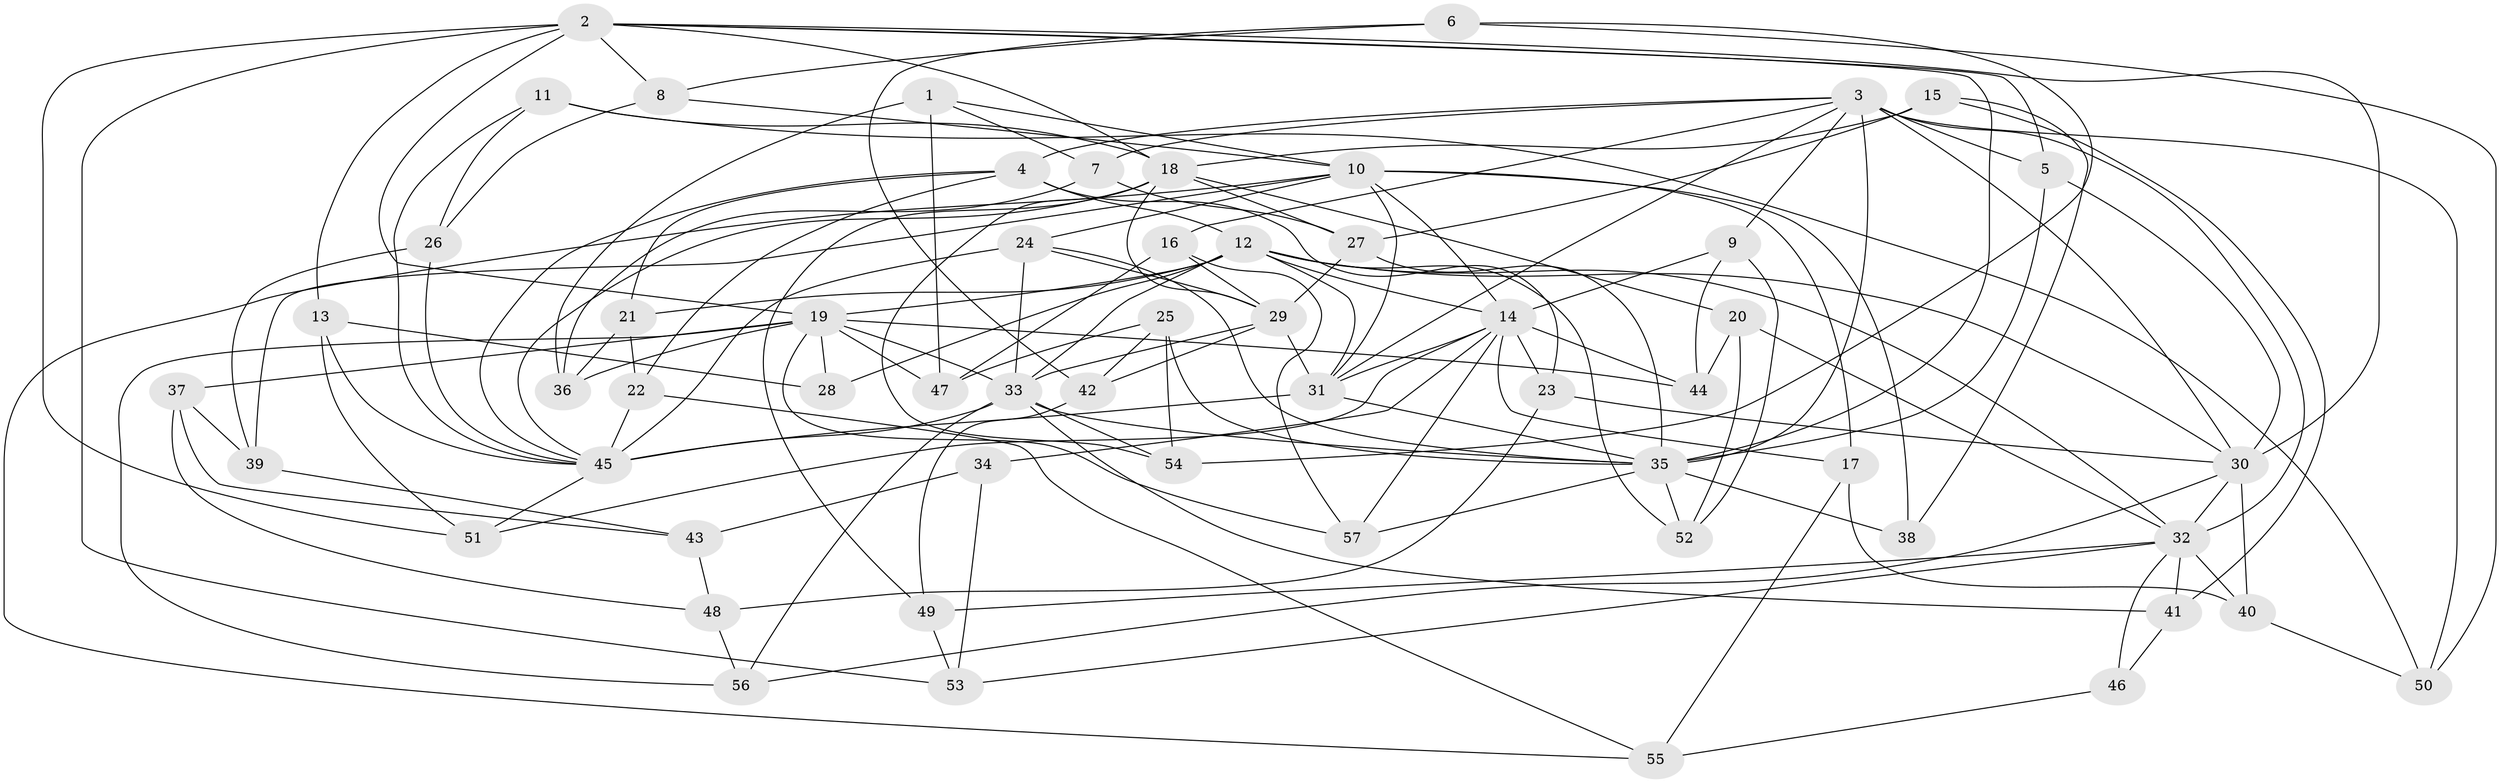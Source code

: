 // original degree distribution, {4: 1.0}
// Generated by graph-tools (version 1.1) at 2025/53/03/04/25 22:53:49]
// undirected, 57 vertices, 150 edges
graph export_dot {
  node [color=gray90,style=filled];
  1;
  2;
  3;
  4;
  5;
  6;
  7;
  8;
  9;
  10;
  11;
  12;
  13;
  14;
  15;
  16;
  17;
  18;
  19;
  20;
  21;
  22;
  23;
  24;
  25;
  26;
  27;
  28;
  29;
  30;
  31;
  32;
  33;
  34;
  35;
  36;
  37;
  38;
  39;
  40;
  41;
  42;
  43;
  44;
  45;
  46;
  47;
  48;
  49;
  50;
  51;
  52;
  53;
  54;
  55;
  56;
  57;
  1 -- 7 [weight=1.0];
  1 -- 10 [weight=1.0];
  1 -- 36 [weight=1.0];
  1 -- 47 [weight=1.0];
  2 -- 5 [weight=1.0];
  2 -- 8 [weight=1.0];
  2 -- 13 [weight=1.0];
  2 -- 18 [weight=1.0];
  2 -- 19 [weight=2.0];
  2 -- 30 [weight=1.0];
  2 -- 35 [weight=1.0];
  2 -- 51 [weight=1.0];
  2 -- 53 [weight=1.0];
  3 -- 4 [weight=1.0];
  3 -- 5 [weight=3.0];
  3 -- 7 [weight=1.0];
  3 -- 9 [weight=1.0];
  3 -- 16 [weight=1.0];
  3 -- 30 [weight=1.0];
  3 -- 31 [weight=1.0];
  3 -- 32 [weight=1.0];
  3 -- 35 [weight=1.0];
  3 -- 50 [weight=1.0];
  4 -- 12 [weight=3.0];
  4 -- 21 [weight=1.0];
  4 -- 22 [weight=1.0];
  4 -- 23 [weight=1.0];
  4 -- 45 [weight=1.0];
  5 -- 30 [weight=1.0];
  5 -- 35 [weight=1.0];
  6 -- 8 [weight=1.0];
  6 -- 42 [weight=1.0];
  6 -- 50 [weight=1.0];
  6 -- 54 [weight=1.0];
  7 -- 27 [weight=1.0];
  7 -- 36 [weight=1.0];
  8 -- 10 [weight=1.0];
  8 -- 26 [weight=1.0];
  9 -- 14 [weight=1.0];
  9 -- 44 [weight=1.0];
  9 -- 52 [weight=1.0];
  10 -- 14 [weight=1.0];
  10 -- 17 [weight=1.0];
  10 -- 24 [weight=1.0];
  10 -- 31 [weight=1.0];
  10 -- 38 [weight=2.0];
  10 -- 39 [weight=1.0];
  10 -- 55 [weight=1.0];
  11 -- 18 [weight=1.0];
  11 -- 26 [weight=1.0];
  11 -- 45 [weight=1.0];
  11 -- 50 [weight=1.0];
  12 -- 14 [weight=1.0];
  12 -- 19 [weight=1.0];
  12 -- 21 [weight=1.0];
  12 -- 28 [weight=1.0];
  12 -- 30 [weight=1.0];
  12 -- 31 [weight=1.0];
  12 -- 32 [weight=1.0];
  12 -- 33 [weight=1.0];
  12 -- 52 [weight=1.0];
  13 -- 28 [weight=1.0];
  13 -- 45 [weight=1.0];
  13 -- 51 [weight=1.0];
  14 -- 17 [weight=1.0];
  14 -- 23 [weight=1.0];
  14 -- 31 [weight=2.0];
  14 -- 34 [weight=2.0];
  14 -- 44 [weight=1.0];
  14 -- 51 [weight=1.0];
  14 -- 57 [weight=1.0];
  15 -- 18 [weight=1.0];
  15 -- 27 [weight=1.0];
  15 -- 38 [weight=1.0];
  15 -- 41 [weight=1.0];
  16 -- 29 [weight=1.0];
  16 -- 47 [weight=1.0];
  16 -- 57 [weight=1.0];
  17 -- 40 [weight=1.0];
  17 -- 55 [weight=1.0];
  18 -- 20 [weight=1.0];
  18 -- 27 [weight=2.0];
  18 -- 29 [weight=1.0];
  18 -- 45 [weight=1.0];
  18 -- 49 [weight=1.0];
  18 -- 54 [weight=1.0];
  19 -- 28 [weight=2.0];
  19 -- 33 [weight=1.0];
  19 -- 36 [weight=1.0];
  19 -- 37 [weight=1.0];
  19 -- 44 [weight=1.0];
  19 -- 47 [weight=1.0];
  19 -- 56 [weight=1.0];
  19 -- 57 [weight=1.0];
  20 -- 32 [weight=1.0];
  20 -- 44 [weight=1.0];
  20 -- 52 [weight=1.0];
  21 -- 22 [weight=1.0];
  21 -- 36 [weight=1.0];
  22 -- 45 [weight=1.0];
  22 -- 55 [weight=1.0];
  23 -- 30 [weight=1.0];
  23 -- 48 [weight=1.0];
  24 -- 29 [weight=2.0];
  24 -- 33 [weight=2.0];
  24 -- 35 [weight=1.0];
  24 -- 45 [weight=2.0];
  25 -- 35 [weight=1.0];
  25 -- 42 [weight=1.0];
  25 -- 47 [weight=1.0];
  25 -- 54 [weight=1.0];
  26 -- 39 [weight=1.0];
  26 -- 45 [weight=1.0];
  27 -- 29 [weight=1.0];
  27 -- 35 [weight=1.0];
  29 -- 31 [weight=1.0];
  29 -- 33 [weight=1.0];
  29 -- 42 [weight=1.0];
  30 -- 32 [weight=3.0];
  30 -- 40 [weight=1.0];
  30 -- 56 [weight=1.0];
  31 -- 35 [weight=1.0];
  31 -- 45 [weight=1.0];
  32 -- 40 [weight=1.0];
  32 -- 41 [weight=1.0];
  32 -- 46 [weight=2.0];
  32 -- 49 [weight=1.0];
  32 -- 53 [weight=1.0];
  33 -- 35 [weight=2.0];
  33 -- 41 [weight=1.0];
  33 -- 45 [weight=2.0];
  33 -- 54 [weight=1.0];
  33 -- 56 [weight=1.0];
  34 -- 43 [weight=1.0];
  34 -- 53 [weight=1.0];
  35 -- 38 [weight=1.0];
  35 -- 52 [weight=1.0];
  35 -- 57 [weight=1.0];
  37 -- 39 [weight=1.0];
  37 -- 43 [weight=1.0];
  37 -- 48 [weight=1.0];
  39 -- 43 [weight=1.0];
  40 -- 50 [weight=1.0];
  41 -- 46 [weight=1.0];
  42 -- 49 [weight=1.0];
  43 -- 48 [weight=1.0];
  45 -- 51 [weight=1.0];
  46 -- 55 [weight=1.0];
  48 -- 56 [weight=1.0];
  49 -- 53 [weight=1.0];
}
